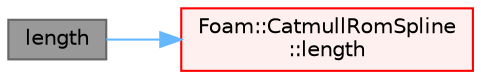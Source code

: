 digraph "length"
{
 // LATEX_PDF_SIZE
  bgcolor="transparent";
  edge [fontname=Helvetica,fontsize=10,labelfontname=Helvetica,labelfontsize=10];
  node [fontname=Helvetica,fontsize=10,shape=box,height=0.2,width=0.4];
  rankdir="LR";
  Node1 [id="Node000001",label="length",height=0.2,width=0.4,color="gray40", fillcolor="grey60", style="filled", fontcolor="black",tooltip=" "];
  Node1 -> Node2 [id="edge1_Node000001_Node000002",color="steelblue1",style="solid",tooltip=" "];
  Node2 [id="Node000002",label="Foam::CatmullRomSpline\l::length",height=0.2,width=0.4,color="red", fillcolor="#FFF0F0", style="filled",URL="$classFoam_1_1CatmullRomSpline.html#a08c669bec49d28e13e0c1b6fb7f0ba90",tooltip=" "];
}
